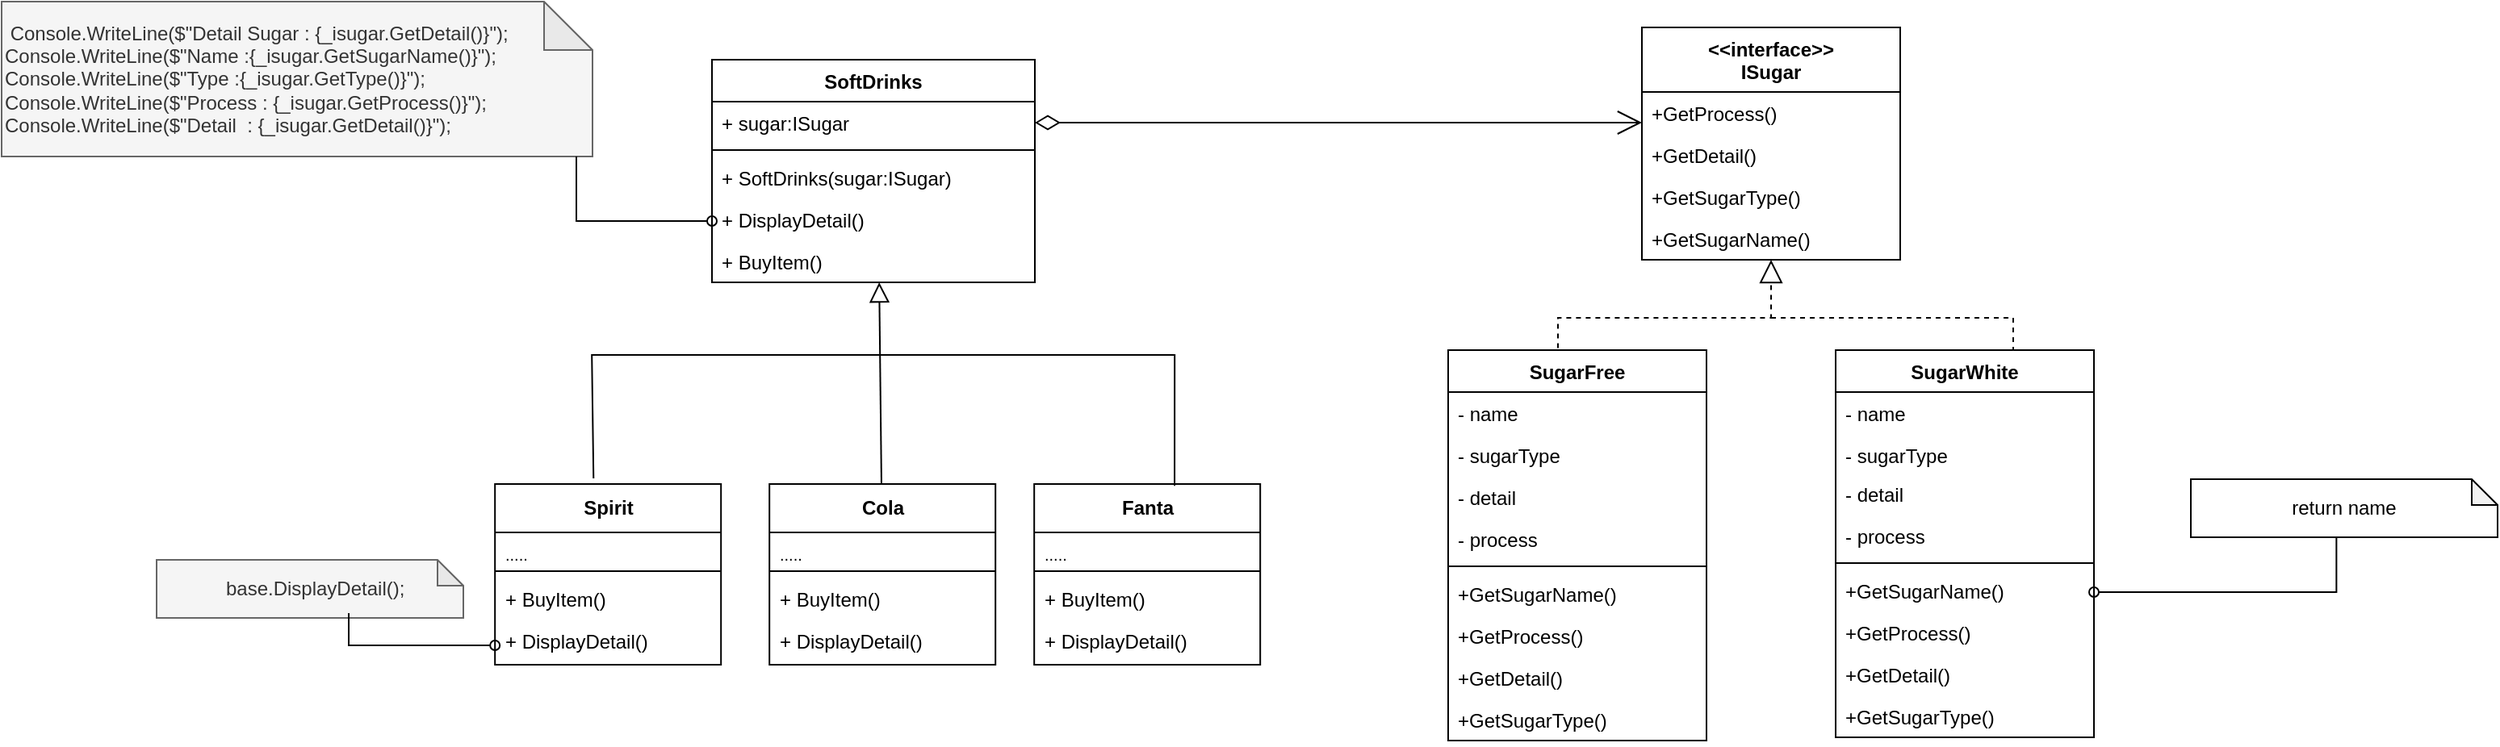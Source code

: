 <mxfile version="21.6.5" type="device">
  <diagram id="C5RBs43oDa-KdzZeNtuy" name="Page-1">
    <mxGraphModel dx="2245" dy="828" grid="1" gridSize="10" guides="1" tooltips="1" connect="1" arrows="1" fold="1" page="1" pageScale="1" pageWidth="827" pageHeight="1169" math="0" shadow="0">
      <root>
        <mxCell id="WIyWlLk6GJQsqaUBKTNV-0" />
        <mxCell id="WIyWlLk6GJQsqaUBKTNV-1" parent="WIyWlLk6GJQsqaUBKTNV-0" />
        <mxCell id="zkfFHV4jXpPFQw0GAbJ--17" value="&lt;&lt;interface&gt;&gt; &#xa;ISugar" style="swimlane;fontStyle=1;align=center;verticalAlign=top;childLayout=stackLayout;horizontal=1;startSize=40;horizontalStack=0;resizeParent=1;resizeLast=0;collapsible=1;marginBottom=0;rounded=0;shadow=0;strokeWidth=1;" parent="WIyWlLk6GJQsqaUBKTNV-1" vertex="1">
          <mxGeometry x="650" y="140" width="160" height="144" as="geometry">
            <mxRectangle x="550" y="140" width="160" height="26" as="alternateBounds" />
          </mxGeometry>
        </mxCell>
        <mxCell id="Dslh-BJPNuTOg9sFHFiM-25" value="+GetProcess()" style="text;align=left;verticalAlign=top;spacingLeft=4;spacingRight=4;overflow=hidden;rotatable=0;points=[[0,0.5],[1,0.5]];portConstraint=eastwest;" parent="zkfFHV4jXpPFQw0GAbJ--17" vertex="1">
          <mxGeometry y="40" width="160" height="26" as="geometry" />
        </mxCell>
        <mxCell id="Dslh-BJPNuTOg9sFHFiM-26" value="+GetDetail()" style="text;align=left;verticalAlign=top;spacingLeft=4;spacingRight=4;overflow=hidden;rotatable=0;points=[[0,0.5],[1,0.5]];portConstraint=eastwest;" parent="zkfFHV4jXpPFQw0GAbJ--17" vertex="1">
          <mxGeometry y="66" width="160" height="26" as="geometry" />
        </mxCell>
        <mxCell id="Dslh-BJPNuTOg9sFHFiM-27" value="+GetSugarType()" style="text;align=left;verticalAlign=top;spacingLeft=4;spacingRight=4;overflow=hidden;rotatable=0;points=[[0,0.5],[1,0.5]];portConstraint=eastwest;" parent="zkfFHV4jXpPFQw0GAbJ--17" vertex="1">
          <mxGeometry y="92" width="160" height="26" as="geometry" />
        </mxCell>
        <mxCell id="zkfFHV4jXpPFQw0GAbJ--22" value="+GetSugarName()" style="text;align=left;verticalAlign=top;spacingLeft=4;spacingRight=4;overflow=hidden;rotatable=0;points=[[0,0.5],[1,0.5]];portConstraint=eastwest;rounded=0;shadow=0;html=0;" parent="zkfFHV4jXpPFQw0GAbJ--17" vertex="1">
          <mxGeometry y="118" width="160" height="26" as="geometry" />
        </mxCell>
        <mxCell id="zkfFHV4jXpPFQw0GAbJ--26" value="" style="endArrow=open;shadow=0;strokeWidth=1;rounded=0;endFill=1;edgeStyle=elbowEdgeStyle;elbow=vertical;startArrow=diamondThin;startFill=0;endSize=13;startSize=13;" parent="WIyWlLk6GJQsqaUBKTNV-1" source="Y8B1Mpnd06z3wYjX1qwU-43" target="zkfFHV4jXpPFQw0GAbJ--17" edge="1">
          <mxGeometry x="0.5" y="41" relative="1" as="geometry">
            <mxPoint x="410" y="190" as="sourcePoint" />
            <mxPoint x="540" y="192" as="targetPoint" />
            <mxPoint x="-40" y="32" as="offset" />
          </mxGeometry>
        </mxCell>
        <mxCell id="Y8B1Mpnd06z3wYjX1qwU-4" value="SugarFree" style="swimlane;fontStyle=1;align=center;verticalAlign=top;childLayout=stackLayout;horizontal=1;startSize=26;horizontalStack=0;resizeParent=1;resizeLast=0;collapsible=1;marginBottom=0;rounded=0;shadow=0;strokeWidth=1;" parent="WIyWlLk6GJQsqaUBKTNV-1" vertex="1">
          <mxGeometry x="530" y="340" width="160" height="242" as="geometry">
            <mxRectangle x="550" y="140" width="160" height="26" as="alternateBounds" />
          </mxGeometry>
        </mxCell>
        <mxCell id="Dslh-BJPNuTOg9sFHFiM-34" value="- name" style="text;strokeColor=none;fillColor=none;align=left;verticalAlign=top;spacingLeft=4;spacingRight=4;overflow=hidden;rotatable=0;points=[[0,0.5],[1,0.5]];portConstraint=eastwest;whiteSpace=wrap;html=1;" parent="Y8B1Mpnd06z3wYjX1qwU-4" vertex="1">
          <mxGeometry y="26" width="160" height="26" as="geometry" />
        </mxCell>
        <mxCell id="Dslh-BJPNuTOg9sFHFiM-36" value="- sugarType" style="text;strokeColor=none;fillColor=none;align=left;verticalAlign=top;spacingLeft=4;spacingRight=4;overflow=hidden;rotatable=0;points=[[0,0.5],[1,0.5]];portConstraint=eastwest;whiteSpace=wrap;html=1;" parent="Y8B1Mpnd06z3wYjX1qwU-4" vertex="1">
          <mxGeometry y="52" width="160" height="26" as="geometry" />
        </mxCell>
        <mxCell id="Dslh-BJPNuTOg9sFHFiM-37" value="- detail" style="text;strokeColor=none;fillColor=none;align=left;verticalAlign=top;spacingLeft=4;spacingRight=4;overflow=hidden;rotatable=0;points=[[0,0.5],[1,0.5]];portConstraint=eastwest;whiteSpace=wrap;html=1;" parent="Y8B1Mpnd06z3wYjX1qwU-4" vertex="1">
          <mxGeometry y="78" width="160" height="26" as="geometry" />
        </mxCell>
        <mxCell id="Dslh-BJPNuTOg9sFHFiM-38" value="- process" style="text;strokeColor=none;fillColor=none;align=left;verticalAlign=top;spacingLeft=4;spacingRight=4;overflow=hidden;rotatable=0;points=[[0,0.5],[1,0.5]];portConstraint=eastwest;whiteSpace=wrap;html=1;" parent="Y8B1Mpnd06z3wYjX1qwU-4" vertex="1">
          <mxGeometry y="104" width="160" height="26" as="geometry" />
        </mxCell>
        <mxCell id="Dslh-BJPNuTOg9sFHFiM-35" value="" style="line;strokeWidth=1;fillColor=none;align=left;verticalAlign=middle;spacingTop=-1;spacingLeft=3;spacingRight=3;rotatable=0;labelPosition=right;points=[];portConstraint=eastwest;strokeColor=inherit;" parent="Y8B1Mpnd06z3wYjX1qwU-4" vertex="1">
          <mxGeometry y="130" width="160" height="8" as="geometry" />
        </mxCell>
        <mxCell id="Dslh-BJPNuTOg9sFHFiM-54" value="+GetSugarName()" style="text;align=left;verticalAlign=top;spacingLeft=4;spacingRight=4;overflow=hidden;rotatable=0;points=[[0,0.5],[1,0.5]];portConstraint=eastwest;rounded=0;shadow=0;html=0;" parent="Y8B1Mpnd06z3wYjX1qwU-4" vertex="1">
          <mxGeometry y="138" width="160" height="26" as="geometry" />
        </mxCell>
        <mxCell id="Y8B1Mpnd06z3wYjX1qwU-11" value="+GetProcess()" style="text;align=left;verticalAlign=top;spacingLeft=4;spacingRight=4;overflow=hidden;rotatable=0;points=[[0,0.5],[1,0.5]];portConstraint=eastwest;" parent="Y8B1Mpnd06z3wYjX1qwU-4" vertex="1">
          <mxGeometry y="164" width="160" height="26" as="geometry" />
        </mxCell>
        <mxCell id="Dslh-BJPNuTOg9sFHFiM-24" value="+GetDetail()" style="text;align=left;verticalAlign=top;spacingLeft=4;spacingRight=4;overflow=hidden;rotatable=0;points=[[0,0.5],[1,0.5]];portConstraint=eastwest;" parent="Y8B1Mpnd06z3wYjX1qwU-4" vertex="1">
          <mxGeometry y="190" width="160" height="26" as="geometry" />
        </mxCell>
        <mxCell id="Dslh-BJPNuTOg9sFHFiM-23" value="+GetSugarType()" style="text;align=left;verticalAlign=top;spacingLeft=4;spacingRight=4;overflow=hidden;rotatable=0;points=[[0,0.5],[1,0.5]];portConstraint=eastwest;" parent="Y8B1Mpnd06z3wYjX1qwU-4" vertex="1">
          <mxGeometry y="216" width="160" height="26" as="geometry" />
        </mxCell>
        <mxCell id="Y8B1Mpnd06z3wYjX1qwU-42" value="SoftDrinks" style="swimlane;fontStyle=1;align=center;verticalAlign=top;childLayout=stackLayout;horizontal=1;startSize=26;horizontalStack=0;resizeParent=1;resizeParentMax=0;resizeLast=0;collapsible=1;marginBottom=0;whiteSpace=wrap;html=1;" parent="WIyWlLk6GJQsqaUBKTNV-1" vertex="1">
          <mxGeometry x="74" y="160" width="200" height="138" as="geometry" />
        </mxCell>
        <mxCell id="Y8B1Mpnd06z3wYjX1qwU-43" value="+ sugar:ISugar&lt;br&gt;&amp;nbsp;" style="text;strokeColor=none;fillColor=none;align=left;verticalAlign=top;spacingLeft=4;spacingRight=4;overflow=hidden;rotatable=0;points=[[0,0.5],[1,0.5]];portConstraint=eastwest;whiteSpace=wrap;html=1;" parent="Y8B1Mpnd06z3wYjX1qwU-42" vertex="1">
          <mxGeometry y="26" width="200" height="26" as="geometry" />
        </mxCell>
        <mxCell id="Y8B1Mpnd06z3wYjX1qwU-44" value="" style="line;strokeWidth=1;fillColor=none;align=left;verticalAlign=middle;spacingTop=-1;spacingLeft=3;spacingRight=3;rotatable=0;labelPosition=right;points=[];portConstraint=eastwest;strokeColor=inherit;" parent="Y8B1Mpnd06z3wYjX1qwU-42" vertex="1">
          <mxGeometry y="52" width="200" height="8" as="geometry" />
        </mxCell>
        <mxCell id="Y8B1Mpnd06z3wYjX1qwU-45" value="+&amp;nbsp;SoftDrinks(sugar:ISugar)" style="text;strokeColor=none;fillColor=none;align=left;verticalAlign=top;spacingLeft=4;spacingRight=4;overflow=hidden;rotatable=0;points=[[0,0.5],[1,0.5]];portConstraint=eastwest;whiteSpace=wrap;html=1;" parent="Y8B1Mpnd06z3wYjX1qwU-42" vertex="1">
          <mxGeometry y="60" width="200" height="26" as="geometry" />
        </mxCell>
        <mxCell id="Y8B1Mpnd06z3wYjX1qwU-48" value="+ DisplayDetail()" style="text;strokeColor=none;fillColor=none;align=left;verticalAlign=top;spacingLeft=4;spacingRight=4;overflow=hidden;rotatable=0;points=[[0,0.5],[1,0.5]];portConstraint=eastwest;whiteSpace=wrap;html=1;" parent="Y8B1Mpnd06z3wYjX1qwU-42" vertex="1">
          <mxGeometry y="86" width="200" height="26" as="geometry" />
        </mxCell>
        <mxCell id="Dslh-BJPNuTOg9sFHFiM-44" value="+ BuyItem()" style="text;strokeColor=none;fillColor=none;align=left;verticalAlign=top;spacingLeft=4;spacingRight=4;overflow=hidden;rotatable=0;points=[[0,0.5],[1,0.5]];portConstraint=eastwest;whiteSpace=wrap;html=1;" parent="Y8B1Mpnd06z3wYjX1qwU-42" vertex="1">
          <mxGeometry y="112" width="200" height="26" as="geometry" />
        </mxCell>
        <mxCell id="Dslh-BJPNuTOg9sFHFiM-0" value="&lt;b&gt;Cola&lt;/b&gt;" style="swimlane;fontStyle=0;childLayout=stackLayout;horizontal=1;startSize=30;horizontalStack=0;resizeParent=1;resizeParentMax=0;resizeLast=0;collapsible=1;marginBottom=0;whiteSpace=wrap;html=1;" parent="WIyWlLk6GJQsqaUBKTNV-1" vertex="1">
          <mxGeometry x="109.59" y="423.01" width="140" height="112" as="geometry" />
        </mxCell>
        <mxCell id="Dslh-BJPNuTOg9sFHFiM-1" value="&lt;sub&gt;.....&lt;/sub&gt;" style="text;strokeColor=none;fillColor=none;align=left;verticalAlign=middle;spacingLeft=4;spacingRight=4;overflow=hidden;points=[[0,0.5],[1,0.5]];portConstraint=eastwest;rotatable=0;whiteSpace=wrap;html=1;" parent="Dslh-BJPNuTOg9sFHFiM-0" vertex="1">
          <mxGeometry y="30" width="140" height="20" as="geometry" />
        </mxCell>
        <mxCell id="Dslh-BJPNuTOg9sFHFiM-3" value="" style="line;strokeWidth=1;fillColor=none;align=left;verticalAlign=middle;spacingTop=-1;spacingLeft=3;spacingRight=3;rotatable=0;labelPosition=right;points=[];portConstraint=eastwest;strokeColor=inherit;" parent="Dslh-BJPNuTOg9sFHFiM-0" vertex="1">
          <mxGeometry y="50" width="140" height="8" as="geometry" />
        </mxCell>
        <mxCell id="Dslh-BJPNuTOg9sFHFiM-46" value="+ BuyItem()" style="text;strokeColor=none;fillColor=none;align=left;verticalAlign=top;spacingLeft=4;spacingRight=4;overflow=hidden;rotatable=0;points=[[0,0.5],[1,0.5]];portConstraint=eastwest;whiteSpace=wrap;html=1;" parent="Dslh-BJPNuTOg9sFHFiM-0" vertex="1">
          <mxGeometry y="58" width="140" height="26" as="geometry" />
        </mxCell>
        <mxCell id="Dslh-BJPNuTOg9sFHFiM-2" value="+ DisplayDetail()" style="text;strokeColor=none;fillColor=none;align=left;verticalAlign=middle;spacingLeft=4;spacingRight=4;overflow=hidden;points=[[0,0.5],[1,0.5]];portConstraint=eastwest;rotatable=0;whiteSpace=wrap;html=1;" parent="Dslh-BJPNuTOg9sFHFiM-0" vertex="1">
          <mxGeometry y="84" width="140" height="28" as="geometry" />
        </mxCell>
        <mxCell id="Dslh-BJPNuTOg9sFHFiM-4" value="&lt;b&gt;Spirit&lt;/b&gt;" style="swimlane;fontStyle=0;childLayout=stackLayout;horizontal=1;startSize=30;horizontalStack=0;resizeParent=1;resizeParentMax=0;resizeLast=0;collapsible=1;marginBottom=0;whiteSpace=wrap;html=1;" parent="WIyWlLk6GJQsqaUBKTNV-1" vertex="1">
          <mxGeometry x="-60.41" y="423.01" width="140" height="112" as="geometry" />
        </mxCell>
        <mxCell id="Dslh-BJPNuTOg9sFHFiM-5" value="&lt;sub&gt;.....&lt;/sub&gt;" style="text;strokeColor=none;fillColor=none;align=left;verticalAlign=middle;spacingLeft=4;spacingRight=4;overflow=hidden;points=[[0,0.5],[1,0.5]];portConstraint=eastwest;rotatable=0;whiteSpace=wrap;html=1;" parent="Dslh-BJPNuTOg9sFHFiM-4" vertex="1">
          <mxGeometry y="30" width="140" height="20" as="geometry" />
        </mxCell>
        <mxCell id="Dslh-BJPNuTOg9sFHFiM-6" value="" style="line;strokeWidth=1;fillColor=none;align=left;verticalAlign=middle;spacingTop=-1;spacingLeft=3;spacingRight=3;rotatable=0;labelPosition=right;points=[];portConstraint=eastwest;strokeColor=inherit;" parent="Dslh-BJPNuTOg9sFHFiM-4" vertex="1">
          <mxGeometry y="50" width="140" height="8" as="geometry" />
        </mxCell>
        <mxCell id="Dslh-BJPNuTOg9sFHFiM-45" value="+ BuyItem()" style="text;strokeColor=none;fillColor=none;align=left;verticalAlign=top;spacingLeft=4;spacingRight=4;overflow=hidden;rotatable=0;points=[[0,0.5],[1,0.5]];portConstraint=eastwest;whiteSpace=wrap;html=1;" parent="Dslh-BJPNuTOg9sFHFiM-4" vertex="1">
          <mxGeometry y="58" width="140" height="26" as="geometry" />
        </mxCell>
        <mxCell id="Dslh-BJPNuTOg9sFHFiM-7" value="+ DisplayDetail()" style="text;strokeColor=none;fillColor=none;align=left;verticalAlign=middle;spacingLeft=4;spacingRight=4;overflow=hidden;points=[[0,0.5],[1,0.5]];portConstraint=eastwest;rotatable=0;whiteSpace=wrap;html=1;" parent="Dslh-BJPNuTOg9sFHFiM-4" vertex="1">
          <mxGeometry y="84" width="140" height="28" as="geometry" />
        </mxCell>
        <mxCell id="Dslh-BJPNuTOg9sFHFiM-14" value="&lt;b&gt;Fanta&lt;/b&gt;" style="swimlane;fontStyle=0;childLayout=stackLayout;horizontal=1;startSize=30;horizontalStack=0;resizeParent=1;resizeParentMax=0;resizeLast=0;collapsible=1;marginBottom=0;whiteSpace=wrap;html=1;" parent="WIyWlLk6GJQsqaUBKTNV-1" vertex="1">
          <mxGeometry x="273.59" y="423.01" width="140" height="112" as="geometry" />
        </mxCell>
        <mxCell id="Dslh-BJPNuTOg9sFHFiM-15" value="&lt;sub&gt;.....&lt;/sub&gt;" style="text;strokeColor=none;fillColor=none;align=left;verticalAlign=middle;spacingLeft=4;spacingRight=4;overflow=hidden;points=[[0,0.5],[1,0.5]];portConstraint=eastwest;rotatable=0;whiteSpace=wrap;html=1;" parent="Dslh-BJPNuTOg9sFHFiM-14" vertex="1">
          <mxGeometry y="30" width="140" height="20" as="geometry" />
        </mxCell>
        <mxCell id="Dslh-BJPNuTOg9sFHFiM-16" value="" style="line;strokeWidth=1;fillColor=none;align=left;verticalAlign=middle;spacingTop=-1;spacingLeft=3;spacingRight=3;rotatable=0;labelPosition=right;points=[];portConstraint=eastwest;strokeColor=inherit;" parent="Dslh-BJPNuTOg9sFHFiM-14" vertex="1">
          <mxGeometry y="50" width="140" height="8" as="geometry" />
        </mxCell>
        <mxCell id="Dslh-BJPNuTOg9sFHFiM-47" value="+ BuyItem()" style="text;strokeColor=none;fillColor=none;align=left;verticalAlign=top;spacingLeft=4;spacingRight=4;overflow=hidden;rotatable=0;points=[[0,0.5],[1,0.5]];portConstraint=eastwest;whiteSpace=wrap;html=1;" parent="Dslh-BJPNuTOg9sFHFiM-14" vertex="1">
          <mxGeometry y="58" width="140" height="26" as="geometry" />
        </mxCell>
        <mxCell id="Dslh-BJPNuTOg9sFHFiM-17" value="+ DisplayDetail()" style="text;strokeColor=none;fillColor=none;align=left;verticalAlign=middle;spacingLeft=4;spacingRight=4;overflow=hidden;points=[[0,0.5],[1,0.5]];portConstraint=eastwest;rotatable=0;whiteSpace=wrap;html=1;" parent="Dslh-BJPNuTOg9sFHFiM-14" vertex="1">
          <mxGeometry y="84" width="140" height="28" as="geometry" />
        </mxCell>
        <mxCell id="Dslh-BJPNuTOg9sFHFiM-18" value="" style="endArrow=none;html=1;rounded=0;exitX=0.436;exitY=-0.031;exitDx=0;exitDy=0;exitPerimeter=0;entryX=0.621;entryY=0.01;entryDx=0;entryDy=0;entryPerimeter=0;" parent="WIyWlLk6GJQsqaUBKTNV-1" source="Dslh-BJPNuTOg9sFHFiM-4" target="Dslh-BJPNuTOg9sFHFiM-14" edge="1">
          <mxGeometry width="50" height="50" relative="1" as="geometry">
            <mxPoint x="39.59" y="393.01" as="sourcePoint" />
            <mxPoint x="329.59" y="343.01" as="targetPoint" />
            <Array as="points">
              <mxPoint x="-0.41" y="343.01" />
              <mxPoint x="360.59" y="343.01" />
            </Array>
          </mxGeometry>
        </mxCell>
        <mxCell id="Dslh-BJPNuTOg9sFHFiM-19" value="" style="endArrow=block;html=1;rounded=0;entryX=0.52;entryY=1.115;entryDx=0;entryDy=0;entryPerimeter=0;endFill=0;endSize=10;" parent="WIyWlLk6GJQsqaUBKTNV-1" source="Dslh-BJPNuTOg9sFHFiM-0" edge="1">
          <mxGeometry width="50" height="50" relative="1" as="geometry">
            <mxPoint x="139.59" y="433.01" as="sourcePoint" />
            <mxPoint x="177.59" y="298" as="targetPoint" />
          </mxGeometry>
        </mxCell>
        <mxCell id="Dslh-BJPNuTOg9sFHFiM-21" value="" style="endArrow=block;dashed=1;endFill=0;endSize=12;html=1;rounded=0;exitX=0.425;exitY=-0.005;exitDx=0;exitDy=0;exitPerimeter=0;entryX=0.5;entryY=1;entryDx=0;entryDy=0;" parent="WIyWlLk6GJQsqaUBKTNV-1" source="Y8B1Mpnd06z3wYjX1qwU-4" target="zkfFHV4jXpPFQw0GAbJ--17" edge="1">
          <mxGeometry width="160" relative="1" as="geometry">
            <mxPoint x="620" y="310" as="sourcePoint" />
            <mxPoint x="780" y="270" as="targetPoint" />
            <Array as="points">
              <mxPoint x="598" y="320" />
              <mxPoint x="730" y="320" />
            </Array>
          </mxGeometry>
        </mxCell>
        <mxCell id="Dslh-BJPNuTOg9sFHFiM-22" value="" style="endArrow=none;dashed=1;html=1;rounded=0;entryX=0.625;entryY=0.005;entryDx=0;entryDy=0;entryPerimeter=0;" parent="WIyWlLk6GJQsqaUBKTNV-1" edge="1">
          <mxGeometry width="50" height="50" relative="1" as="geometry">
            <mxPoint x="730" y="320" as="sourcePoint" />
            <mxPoint x="880" y="340.56" as="targetPoint" />
            <Array as="points">
              <mxPoint x="880" y="320" />
            </Array>
          </mxGeometry>
        </mxCell>
        <mxCell id="Dslh-BJPNuTOg9sFHFiM-29" value="SugarWhite" style="swimlane;fontStyle=1;align=center;verticalAlign=top;childLayout=stackLayout;horizontal=1;startSize=26;horizontalStack=0;resizeParent=1;resizeLast=0;collapsible=1;marginBottom=0;rounded=0;shadow=0;strokeWidth=1;" parent="WIyWlLk6GJQsqaUBKTNV-1" vertex="1">
          <mxGeometry x="770" y="340" width="160" height="240" as="geometry">
            <mxRectangle x="550" y="140" width="160" height="26" as="alternateBounds" />
          </mxGeometry>
        </mxCell>
        <mxCell id="Dslh-BJPNuTOg9sFHFiM-39" value="- name" style="text;strokeColor=none;fillColor=none;align=left;verticalAlign=top;spacingLeft=4;spacingRight=4;overflow=hidden;rotatable=0;points=[[0,0.5],[1,0.5]];portConstraint=eastwest;whiteSpace=wrap;html=1;" parent="Dslh-BJPNuTOg9sFHFiM-29" vertex="1">
          <mxGeometry y="26" width="160" height="26" as="geometry" />
        </mxCell>
        <mxCell id="Dslh-BJPNuTOg9sFHFiM-40" value="- sugarType" style="text;strokeColor=none;fillColor=none;align=left;verticalAlign=top;spacingLeft=4;spacingRight=4;overflow=hidden;rotatable=0;points=[[0,0.5],[1,0.5]];portConstraint=eastwest;whiteSpace=wrap;html=1;" parent="Dslh-BJPNuTOg9sFHFiM-29" vertex="1">
          <mxGeometry y="52" width="160" height="24" as="geometry" />
        </mxCell>
        <mxCell id="Dslh-BJPNuTOg9sFHFiM-41" value="- detail" style="text;strokeColor=none;fillColor=none;align=left;verticalAlign=top;spacingLeft=4;spacingRight=4;overflow=hidden;rotatable=0;points=[[0,0.5],[1,0.5]];portConstraint=eastwest;whiteSpace=wrap;html=1;" parent="Dslh-BJPNuTOg9sFHFiM-29" vertex="1">
          <mxGeometry y="76" width="160" height="26" as="geometry" />
        </mxCell>
        <mxCell id="Dslh-BJPNuTOg9sFHFiM-42" value="- process" style="text;strokeColor=none;fillColor=none;align=left;verticalAlign=top;spacingLeft=4;spacingRight=4;overflow=hidden;rotatable=0;points=[[0,0.5],[1,0.5]];portConstraint=eastwest;whiteSpace=wrap;html=1;" parent="Dslh-BJPNuTOg9sFHFiM-29" vertex="1">
          <mxGeometry y="102" width="160" height="26" as="geometry" />
        </mxCell>
        <mxCell id="Dslh-BJPNuTOg9sFHFiM-43" value="" style="line;strokeWidth=1;fillColor=none;align=left;verticalAlign=middle;spacingTop=-1;spacingLeft=3;spacingRight=3;rotatable=0;labelPosition=right;points=[];portConstraint=eastwest;strokeColor=inherit;" parent="Dslh-BJPNuTOg9sFHFiM-29" vertex="1">
          <mxGeometry y="128" width="160" height="8" as="geometry" />
        </mxCell>
        <mxCell id="Dslh-BJPNuTOg9sFHFiM-55" value="+GetSugarName()" style="text;align=left;verticalAlign=top;spacingLeft=4;spacingRight=4;overflow=hidden;rotatable=0;points=[[0,0.5],[1,0.5]];portConstraint=eastwest;rounded=0;shadow=0;html=0;" parent="Dslh-BJPNuTOg9sFHFiM-29" vertex="1">
          <mxGeometry y="136" width="160" height="26" as="geometry" />
        </mxCell>
        <mxCell id="Dslh-BJPNuTOg9sFHFiM-31" value="+GetProcess()" style="text;align=left;verticalAlign=top;spacingLeft=4;spacingRight=4;overflow=hidden;rotatable=0;points=[[0,0.5],[1,0.5]];portConstraint=eastwest;" parent="Dslh-BJPNuTOg9sFHFiM-29" vertex="1">
          <mxGeometry y="162" width="160" height="26" as="geometry" />
        </mxCell>
        <mxCell id="Dslh-BJPNuTOg9sFHFiM-32" value="+GetDetail()" style="text;align=left;verticalAlign=top;spacingLeft=4;spacingRight=4;overflow=hidden;rotatable=0;points=[[0,0.5],[1,0.5]];portConstraint=eastwest;" parent="Dslh-BJPNuTOg9sFHFiM-29" vertex="1">
          <mxGeometry y="188" width="160" height="26" as="geometry" />
        </mxCell>
        <mxCell id="Dslh-BJPNuTOg9sFHFiM-33" value="+GetSugarType()" style="text;align=left;verticalAlign=top;spacingLeft=4;spacingRight=4;overflow=hidden;rotatable=0;points=[[0,0.5],[1,0.5]];portConstraint=eastwest;" parent="Dslh-BJPNuTOg9sFHFiM-29" vertex="1">
          <mxGeometry y="214" width="160" height="26" as="geometry" />
        </mxCell>
        <mxCell id="Dslh-BJPNuTOg9sFHFiM-48" value="&lt;div&gt;&amp;nbsp;Console.WriteLine($&quot;Detail Sugar : {_isugar.GetDetail()}&quot;);&lt;/div&gt;&lt;div&gt;Console.WriteLine($&quot;Name :{_isugar.GetSugarName()}&quot;);&lt;/div&gt;&lt;div&gt;Console.WriteLine($&quot;Type :{_isugar.GetType()}&quot;);&lt;/div&gt;&lt;div&gt;Console.WriteLine($&quot;Process : {_isugar.GetProcess()}&quot;);&lt;/div&gt;&lt;div&gt;Console.WriteLine($&quot;Detail&amp;nbsp; : {_isugar.GetDetail()}&quot;);&lt;/div&gt;" style="shape=note;whiteSpace=wrap;html=1;backgroundOutline=1;darkOpacity=0.05;align=left;fillColor=#f5f5f5;fontColor=#333333;strokeColor=#666666;" parent="WIyWlLk6GJQsqaUBKTNV-1" vertex="1">
          <mxGeometry x="-366" y="124" width="366" height="96" as="geometry" />
        </mxCell>
        <mxCell id="Dslh-BJPNuTOg9sFHFiM-50" value="" style="html=1;verticalAlign=bottom;startArrow=oval;startFill=0;endArrow=none;startSize=6;endSize=8;edgeStyle=elbowEdgeStyle;elbow=vertical;curved=0;rounded=0;endFill=0;" parent="WIyWlLk6GJQsqaUBKTNV-1" source="Y8B1Mpnd06z3wYjX1qwU-48" target="Dslh-BJPNuTOg9sFHFiM-48" edge="1">
          <mxGeometry width="80" relative="1" as="geometry">
            <mxPoint x="-10" y="210" as="sourcePoint" />
            <mxPoint x="70" y="210" as="targetPoint" />
            <Array as="points">
              <mxPoint x="-10" y="260" />
            </Array>
          </mxGeometry>
        </mxCell>
        <mxCell id="Dslh-BJPNuTOg9sFHFiM-52" value="&amp;nbsp; base.DisplayDetail();" style="shape=note;whiteSpace=wrap;html=1;backgroundOutline=1;darkOpacity=0.05;size=16;fillColor=#f5f5f5;fontColor=#333333;strokeColor=#666666;" parent="WIyWlLk6GJQsqaUBKTNV-1" vertex="1">
          <mxGeometry x="-270" y="470" width="190" height="36" as="geometry" />
        </mxCell>
        <mxCell id="Dslh-BJPNuTOg9sFHFiM-53" value="" style="html=1;verticalAlign=bottom;startArrow=oval;startFill=0;endArrow=none;startSize=6;endSize=8;edgeStyle=elbowEdgeStyle;elbow=vertical;curved=0;rounded=0;endFill=0;entryX=0.839;entryY=1.111;entryDx=0;entryDy=0;entryPerimeter=0;" parent="WIyWlLk6GJQsqaUBKTNV-1" source="Dslh-BJPNuTOg9sFHFiM-7" edge="1">
          <mxGeometry width="80" relative="1" as="geometry">
            <mxPoint x="-66.41" y="535.01" as="sourcePoint" />
            <mxPoint x="-151.0" y="503.006" as="targetPoint" />
            <Array as="points">
              <mxPoint x="-140.41" y="523.01" />
            </Array>
          </mxGeometry>
        </mxCell>
        <mxCell id="Dslh-BJPNuTOg9sFHFiM-56" value="return name" style="shape=note;whiteSpace=wrap;html=1;backgroundOutline=1;darkOpacity=0.05;size=16;" parent="WIyWlLk6GJQsqaUBKTNV-1" vertex="1">
          <mxGeometry x="990" y="420" width="190" height="36" as="geometry" />
        </mxCell>
        <mxCell id="Dslh-BJPNuTOg9sFHFiM-57" value="" style="html=1;verticalAlign=bottom;startArrow=oval;startFill=0;endArrow=none;startSize=6;endSize=8;edgeStyle=elbowEdgeStyle;elbow=vertical;curved=0;rounded=0;endFill=0;entryX=0.422;entryY=0.956;entryDx=0;entryDy=0;entryPerimeter=0;exitX=1;exitY=0.538;exitDx=0;exitDy=0;exitPerimeter=0;" parent="WIyWlLk6GJQsqaUBKTNV-1" source="Dslh-BJPNuTOg9sFHFiM-55" edge="1">
          <mxGeometry width="80" relative="1" as="geometry">
            <mxPoint x="940" y="489" as="sourcePoint" />
            <mxPoint x="1080.18" y="455.996" as="targetPoint" />
            <Array as="points">
              <mxPoint x="1010" y="490" />
            </Array>
          </mxGeometry>
        </mxCell>
      </root>
    </mxGraphModel>
  </diagram>
</mxfile>
